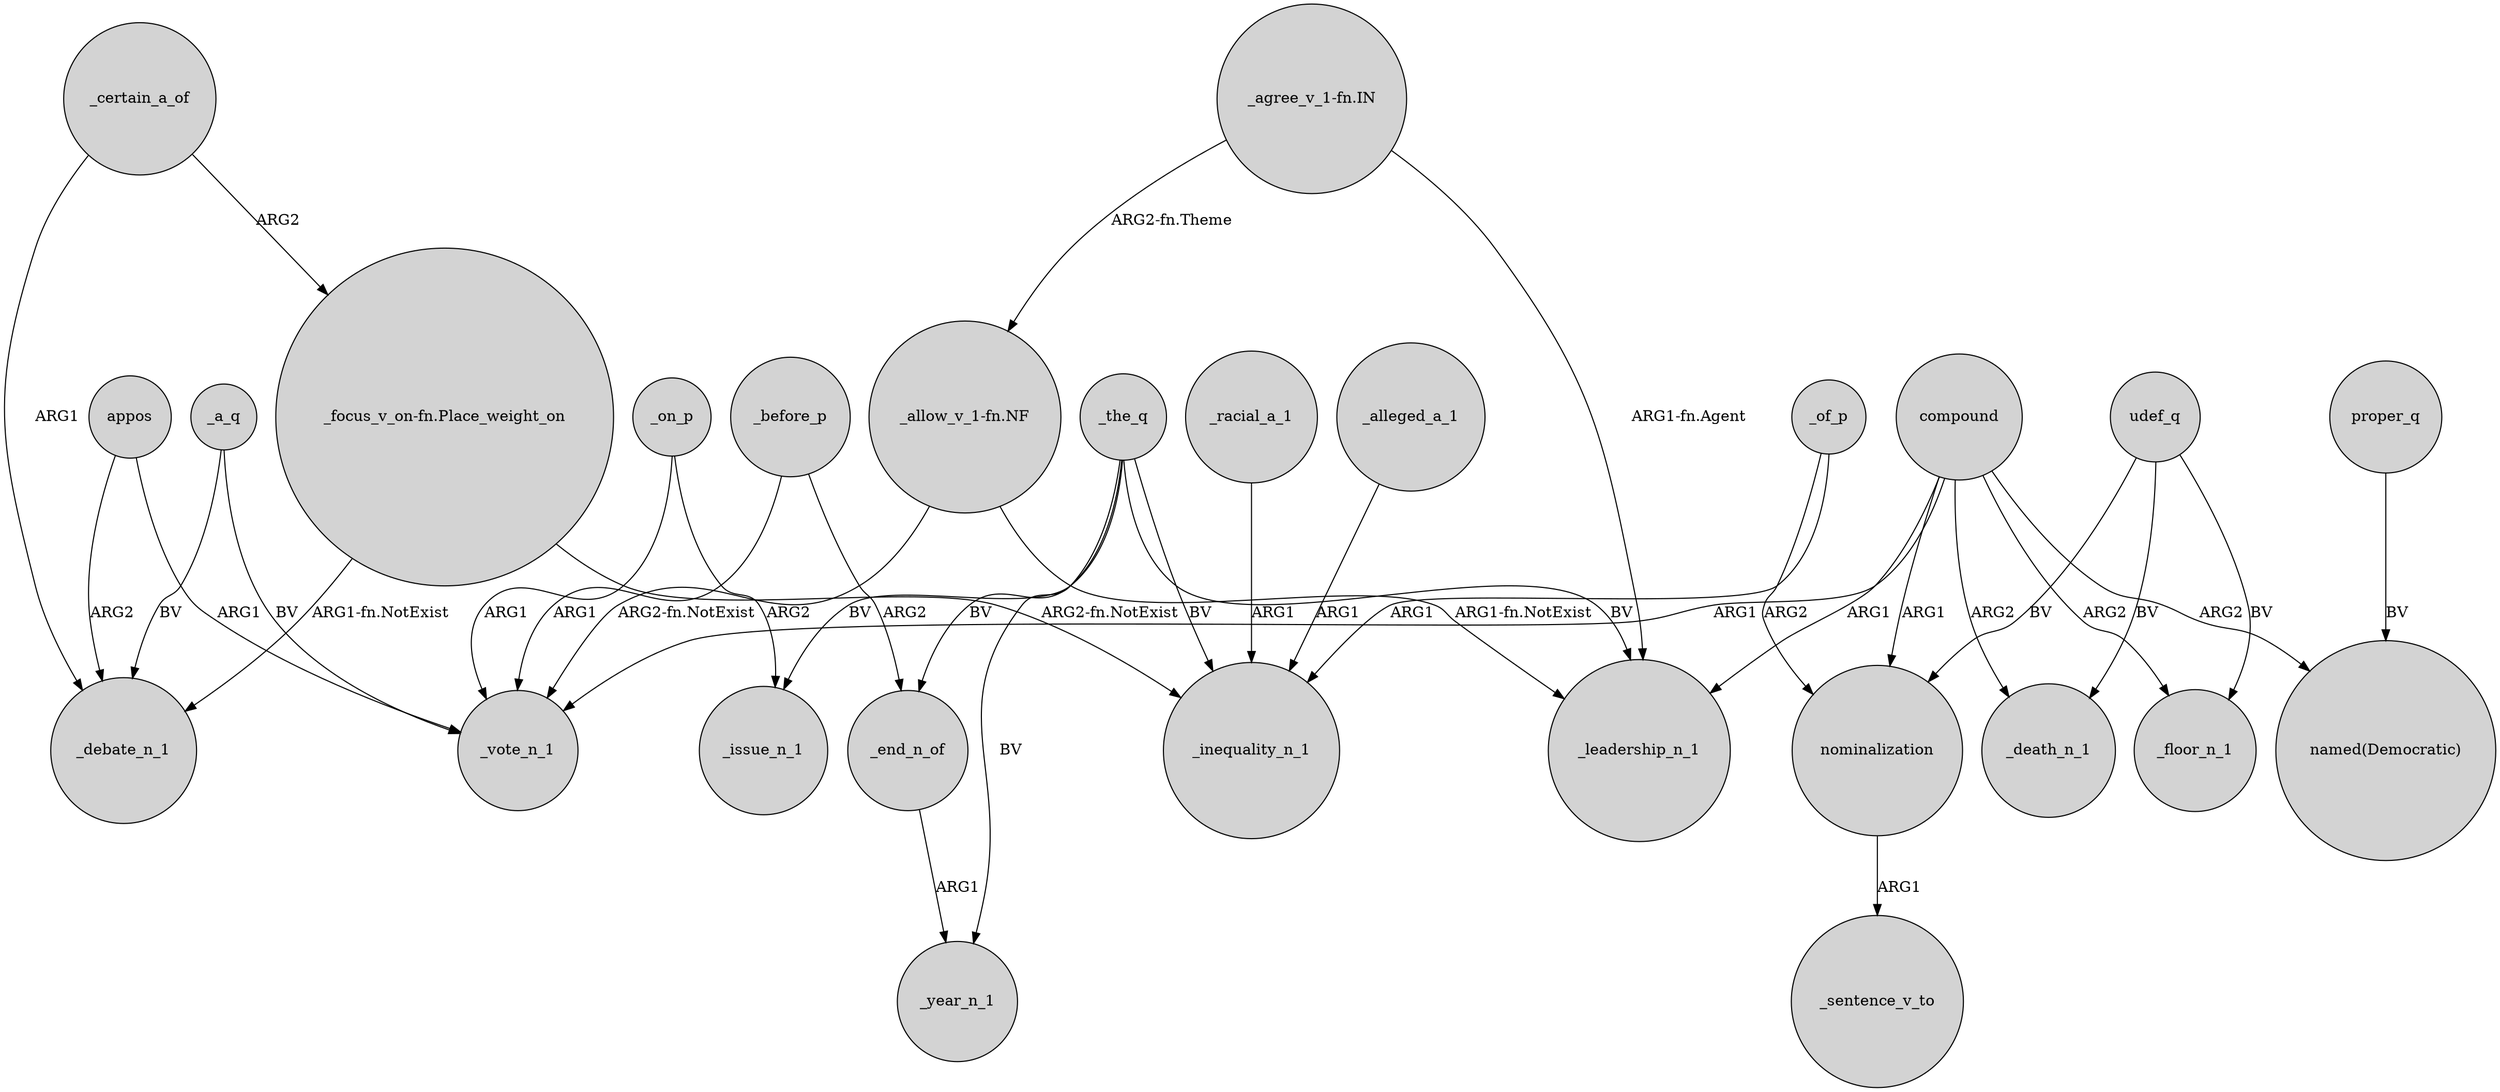 digraph {
	node [shape=circle style=filled]
	appos -> _vote_n_1 [label=ARG1]
	_racial_a_1 -> _inequality_n_1 [label=ARG1]
	"_focus_v_on-fn.Place_weight_on" -> _inequality_n_1 [label="ARG2-fn.NotExist"]
	_alleged_a_1 -> _inequality_n_1 [label=ARG1]
	_on_p -> _vote_n_1 [label=ARG1]
	compound -> _floor_n_1 [label=ARG2]
	_the_q -> _end_n_of [label=BV]
	_end_n_of -> _year_n_1 [label=ARG1]
	_certain_a_of -> _debate_n_1 [label=ARG1]
	nominalization -> _sentence_v_to [label=ARG1]
	proper_q -> "named(Democratic)" [label=BV]
	"_focus_v_on-fn.Place_weight_on" -> _debate_n_1 [label="ARG1-fn.NotExist"]
	appos -> _debate_n_1 [label=ARG2]
	"_allow_v_1-fn.NF" -> _vote_n_1 [label="ARG2-fn.NotExist"]
	_the_q -> _issue_n_1 [label=BV]
	compound -> _leadership_n_1 [label=ARG1]
	_the_q -> _inequality_n_1 [label=BV]
	_of_p -> _inequality_n_1 [label=ARG1]
	_the_q -> _leadership_n_1 [label=BV]
	compound -> _death_n_1 [label=ARG2]
	compound -> "named(Democratic)" [label=ARG2]
	"_agree_v_1-fn.IN" -> "_allow_v_1-fn.NF" [label="ARG2-fn.Theme"]
	_on_p -> _issue_n_1 [label=ARG2]
	_of_p -> nominalization [label=ARG2]
	_before_p -> _end_n_of [label=ARG2]
	_a_q -> _debate_n_1 [label=BV]
	udef_q -> _floor_n_1 [label=BV]
	_the_q -> _year_n_1 [label=BV]
	_certain_a_of -> "_focus_v_on-fn.Place_weight_on" [label=ARG2]
	udef_q -> nominalization [label=BV]
	_a_q -> _vote_n_1 [label=BV]
	"_agree_v_1-fn.IN" -> _leadership_n_1 [label="ARG1-fn.Agent"]
	"_allow_v_1-fn.NF" -> _leadership_n_1 [label="ARG1-fn.NotExist"]
	udef_q -> _death_n_1 [label=BV]
	_before_p -> _vote_n_1 [label=ARG1]
	compound -> _vote_n_1 [label=ARG1]
	compound -> nominalization [label=ARG1]
}
